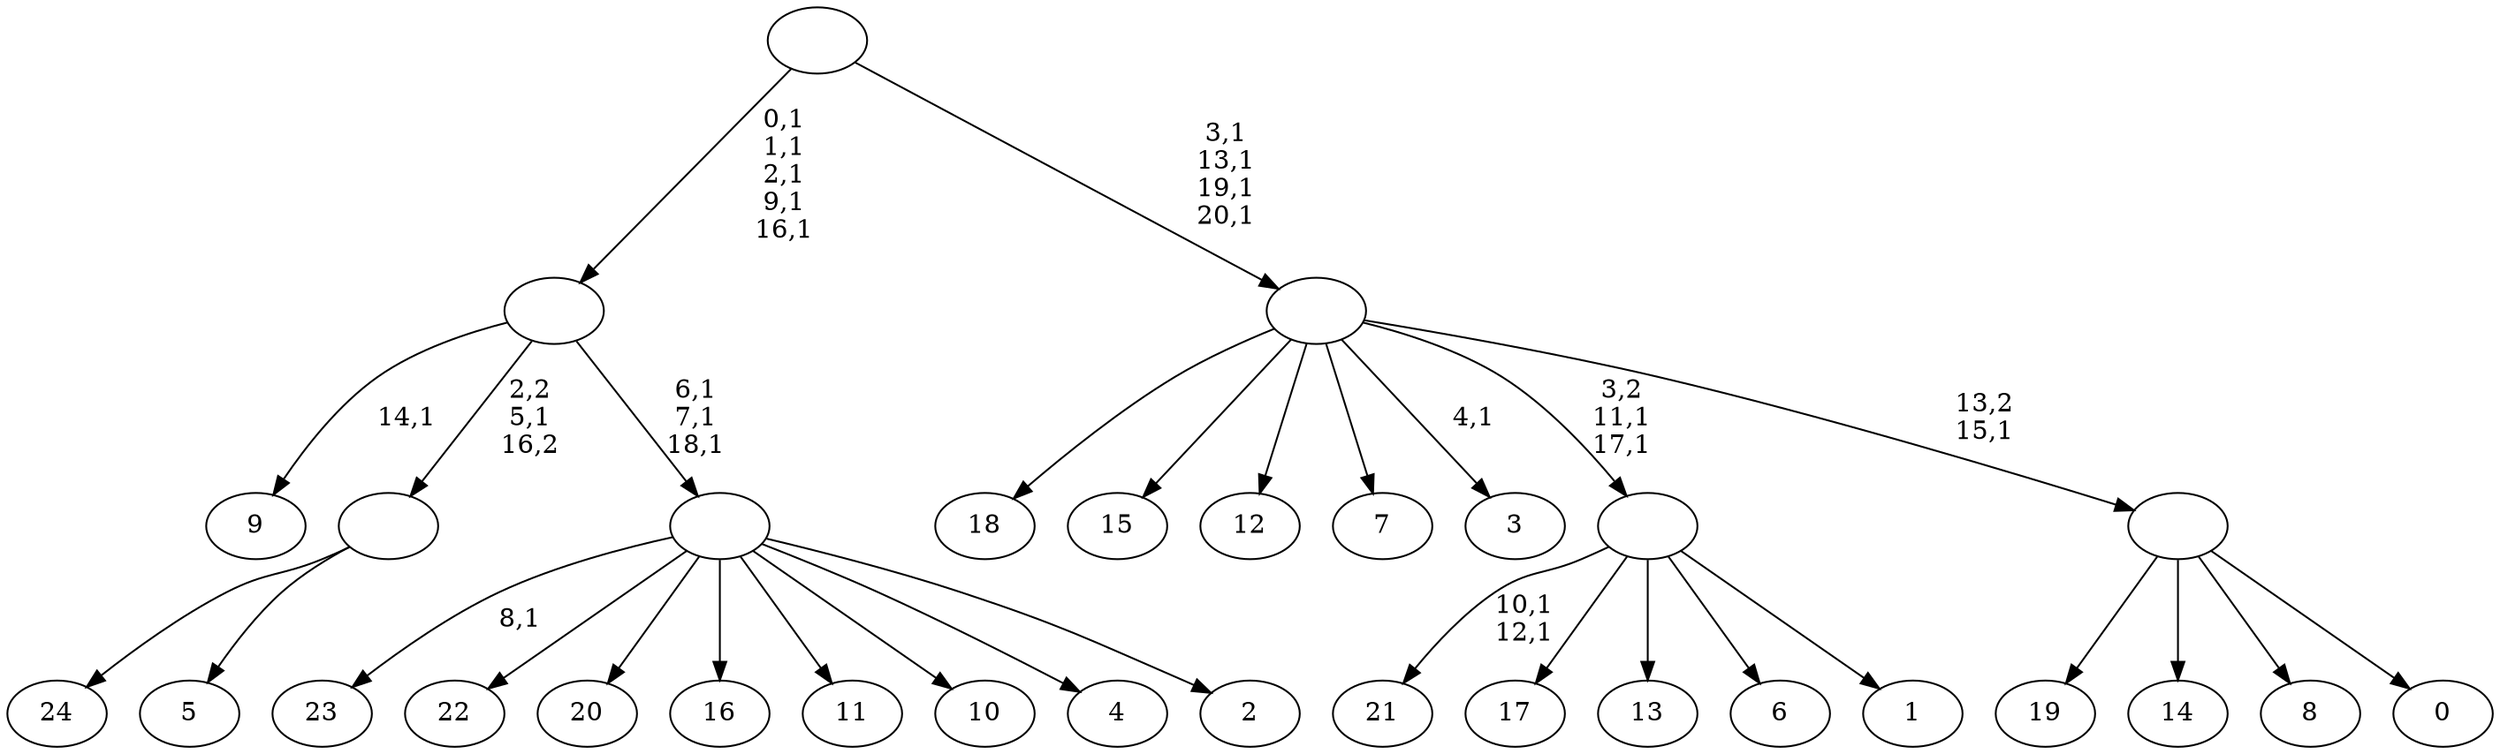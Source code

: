 digraph T {
	46 [label="24"]
	45 [label="23"]
	43 [label="22"]
	42 [label="21"]
	39 [label="20"]
	38 [label="19"]
	37 [label="18"]
	36 [label="17"]
	35 [label="16"]
	34 [label="15"]
	33 [label="14"]
	32 [label="13"]
	31 [label="12"]
	30 [label="11"]
	29 [label="10"]
	28 [label="9"]
	26 [label="8"]
	25 [label="7"]
	24 [label="6"]
	23 [label="5"]
	22 [label=""]
	21 [label="4"]
	20 [label="3"]
	18 [label="2"]
	17 [label=""]
	14 [label=""]
	9 [label="1"]
	8 [label=""]
	6 [label="0"]
	5 [label=""]
	4 [label=""]
	0 [label=""]
	22 -> 46 [label=""]
	22 -> 23 [label=""]
	17 -> 45 [label="8,1"]
	17 -> 43 [label=""]
	17 -> 39 [label=""]
	17 -> 35 [label=""]
	17 -> 30 [label=""]
	17 -> 29 [label=""]
	17 -> 21 [label=""]
	17 -> 18 [label=""]
	14 -> 17 [label="6,1\n7,1\n18,1"]
	14 -> 28 [label="14,1"]
	14 -> 22 [label="2,2\n5,1\n16,2"]
	8 -> 42 [label="10,1\n12,1"]
	8 -> 36 [label=""]
	8 -> 32 [label=""]
	8 -> 24 [label=""]
	8 -> 9 [label=""]
	5 -> 38 [label=""]
	5 -> 33 [label=""]
	5 -> 26 [label=""]
	5 -> 6 [label=""]
	4 -> 8 [label="3,2\n11,1\n17,1"]
	4 -> 20 [label="4,1"]
	4 -> 37 [label=""]
	4 -> 34 [label=""]
	4 -> 31 [label=""]
	4 -> 25 [label=""]
	4 -> 5 [label="13,2\n15,1"]
	0 -> 4 [label="3,1\n13,1\n19,1\n20,1"]
	0 -> 14 [label="0,1\n1,1\n2,1\n9,1\n16,1"]
}
